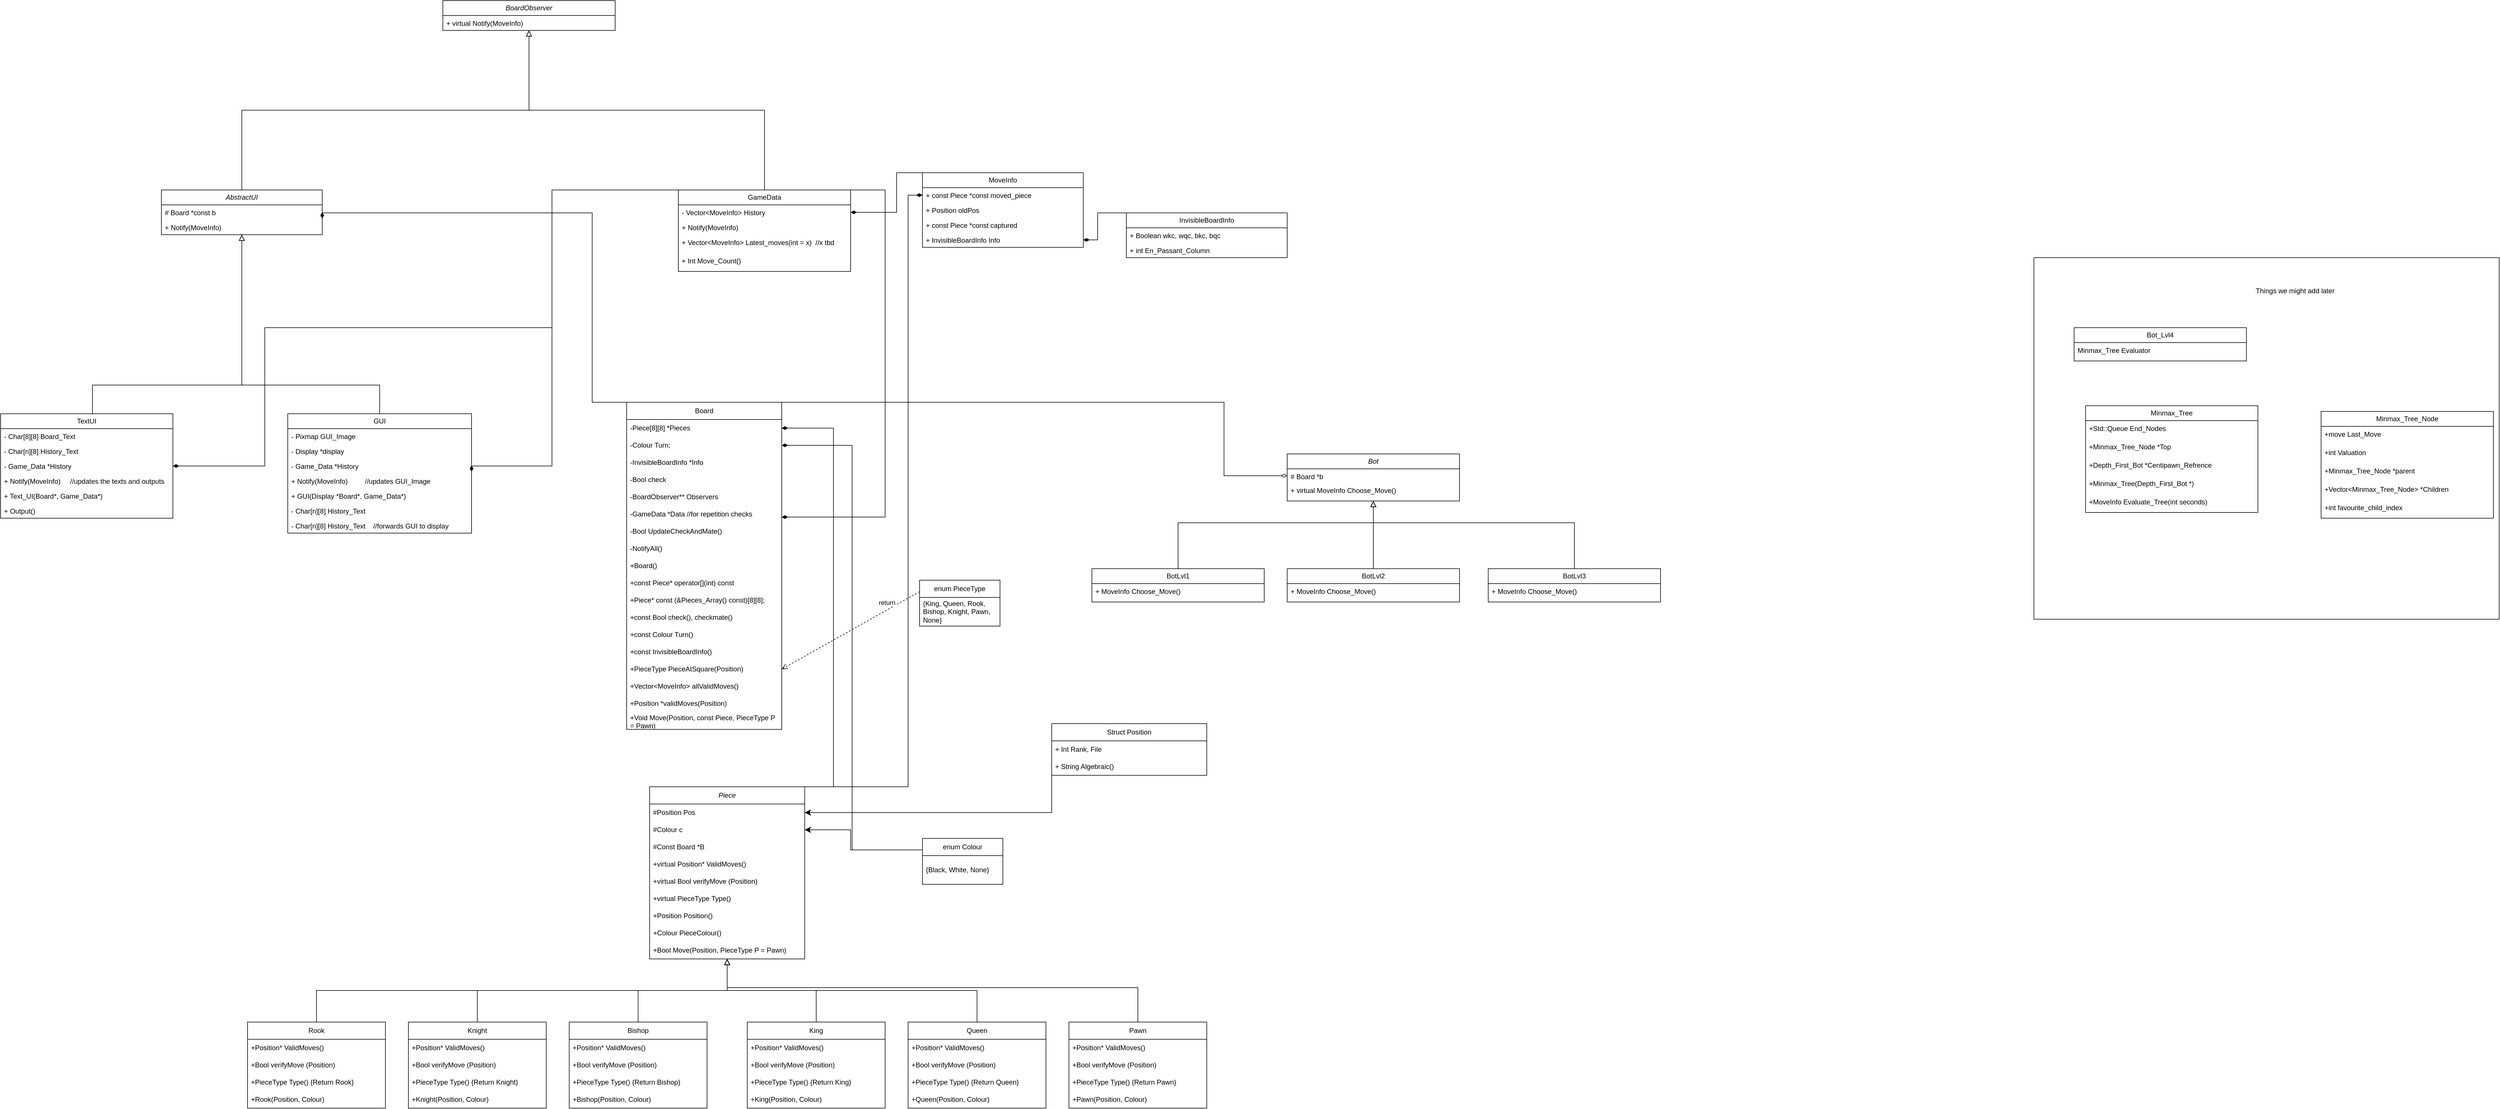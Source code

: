 <mxfile version="28.0.4">
  <diagram name="Page-1" id="Vs1uTUXTusfFtKuUJXLR">
    <mxGraphModel dx="1556" dy="642" grid="1" gridSize="10" guides="1" tooltips="1" connect="1" arrows="1" fold="1" page="0" pageScale="2" pageWidth="2336" pageHeight="1654" math="0" shadow="0">
      <root>
        <mxCell id="0" />
        <mxCell id="1" parent="0" />
        <mxCell id="Mz9z7q-OG1JkgQbm7pyb-9" value="enum Colour" style="swimlane;fontStyle=0;childLayout=stackLayout;horizontal=1;startSize=30;horizontalStack=0;resizeParent=1;resizeParentMax=0;resizeLast=0;collapsible=1;marginBottom=0;whiteSpace=wrap;html=1;" parent="1" vertex="1">
          <mxGeometry x="1315" y="1680" width="140" height="80" as="geometry" />
        </mxCell>
        <mxCell id="Mz9z7q-OG1JkgQbm7pyb-10" value="{Black, White, None}" style="text;strokeColor=none;fillColor=none;align=left;verticalAlign=middle;spacingLeft=4;spacingRight=4;overflow=hidden;points=[[0,0.5],[1,0.5]];portConstraint=eastwest;rotatable=0;whiteSpace=wrap;html=1;" parent="Mz9z7q-OG1JkgQbm7pyb-9" vertex="1">
          <mxGeometry y="30" width="140" height="50" as="geometry" />
        </mxCell>
        <mxCell id="Mz9z7q-OG1JkgQbm7pyb-71" value="Board" style="swimlane;fontStyle=0;childLayout=stackLayout;horizontal=1;startSize=30;horizontalStack=0;resizeParent=1;resizeParentMax=0;resizeLast=0;collapsible=1;marginBottom=0;whiteSpace=wrap;html=1;" parent="1" vertex="1">
          <mxGeometry x="800" y="920" width="270" height="570" as="geometry" />
        </mxCell>
        <mxCell id="Mz9z7q-OG1JkgQbm7pyb-72" value="-Piece[8][8] *Pieces" style="text;strokeColor=none;fillColor=none;align=left;verticalAlign=middle;spacingLeft=4;spacingRight=4;overflow=hidden;points=[[0,0.5],[1,0.5]];portConstraint=eastwest;rotatable=0;whiteSpace=wrap;html=1;" parent="Mz9z7q-OG1JkgQbm7pyb-71" vertex="1">
          <mxGeometry y="30" width="270" height="30" as="geometry" />
        </mxCell>
        <mxCell id="Mz9z7q-OG1JkgQbm7pyb-86" value="-Colour Turn;" style="text;strokeColor=none;fillColor=none;align=left;verticalAlign=middle;spacingLeft=4;spacingRight=4;overflow=hidden;points=[[0,0.5],[1,0.5]];portConstraint=eastwest;rotatable=0;whiteSpace=wrap;html=1;" parent="Mz9z7q-OG1JkgQbm7pyb-71" vertex="1">
          <mxGeometry y="60" width="270" height="30" as="geometry" />
        </mxCell>
        <mxCell id="Mz9z7q-OG1JkgQbm7pyb-73" value="-InvisibleBoardInfo *Info" style="text;strokeColor=none;fillColor=none;align=left;verticalAlign=middle;spacingLeft=4;spacingRight=4;overflow=hidden;points=[[0,0.5],[1,0.5]];portConstraint=eastwest;rotatable=0;whiteSpace=wrap;html=1;" parent="Mz9z7q-OG1JkgQbm7pyb-71" vertex="1">
          <mxGeometry y="90" width="270" height="30" as="geometry" />
        </mxCell>
        <mxCell id="Mz9z7q-OG1JkgQbm7pyb-74" value="-Bool check" style="text;strokeColor=none;fillColor=none;align=left;verticalAlign=middle;spacingLeft=4;spacingRight=4;overflow=hidden;points=[[0,0.5],[1,0.5]];portConstraint=eastwest;rotatable=0;whiteSpace=wrap;html=1;" parent="Mz9z7q-OG1JkgQbm7pyb-71" vertex="1">
          <mxGeometry y="120" width="270" height="30" as="geometry" />
        </mxCell>
        <mxCell id="zQiTS09YiXoC2l2YVAX9-1" value="-BoardObserver** Observers" style="text;strokeColor=none;fillColor=none;align=left;verticalAlign=middle;spacingLeft=4;spacingRight=4;overflow=hidden;points=[[0,0.5],[1,0.5]];portConstraint=eastwest;rotatable=0;whiteSpace=wrap;html=1;" vertex="1" parent="Mz9z7q-OG1JkgQbm7pyb-71">
          <mxGeometry y="150" width="270" height="30" as="geometry" />
        </mxCell>
        <mxCell id="zQiTS09YiXoC2l2YVAX9-39" value="-GameData *Data //for repetition checks" style="text;strokeColor=none;fillColor=none;align=left;verticalAlign=middle;spacingLeft=4;spacingRight=4;overflow=hidden;points=[[0,0.5],[1,0.5]];portConstraint=eastwest;rotatable=0;whiteSpace=wrap;html=1;" vertex="1" parent="Mz9z7q-OG1JkgQbm7pyb-71">
          <mxGeometry y="180" width="270" height="30" as="geometry" />
        </mxCell>
        <mxCell id="Mz9z7q-OG1JkgQbm7pyb-81" value="-Bool UpdateCheckAndMate()" style="text;strokeColor=none;fillColor=none;align=left;verticalAlign=middle;spacingLeft=4;spacingRight=4;overflow=hidden;points=[[0,0.5],[1,0.5]];portConstraint=eastwest;rotatable=0;whiteSpace=wrap;html=1;" parent="Mz9z7q-OG1JkgQbm7pyb-71" vertex="1">
          <mxGeometry y="210" width="270" height="30" as="geometry" />
        </mxCell>
        <mxCell id="zQiTS09YiXoC2l2YVAX9-54" value="-NotifyAll()" style="text;strokeColor=none;fillColor=none;align=left;verticalAlign=middle;spacingLeft=4;spacingRight=4;overflow=hidden;points=[[0,0.5],[1,0.5]];portConstraint=eastwest;rotatable=0;whiteSpace=wrap;html=1;" vertex="1" parent="Mz9z7q-OG1JkgQbm7pyb-71">
          <mxGeometry y="240" width="270" height="30" as="geometry" />
        </mxCell>
        <mxCell id="zQiTS09YiXoC2l2YVAX9-50" value="+Board()" style="text;strokeColor=none;fillColor=none;align=left;verticalAlign=middle;spacingLeft=4;spacingRight=4;overflow=hidden;points=[[0,0.5],[1,0.5]];portConstraint=eastwest;rotatable=0;whiteSpace=wrap;html=1;" vertex="1" parent="Mz9z7q-OG1JkgQbm7pyb-71">
          <mxGeometry y="270" width="270" height="30" as="geometry" />
        </mxCell>
        <mxCell id="zQiTS09YiXoC2l2YVAX9-119" value="+const Piece* operator[](int) const" style="text;strokeColor=none;fillColor=none;align=left;verticalAlign=middle;spacingLeft=4;spacingRight=4;overflow=hidden;points=[[0,0.5],[1,0.5]];portConstraint=eastwest;rotatable=0;whiteSpace=wrap;html=1;" vertex="1" parent="Mz9z7q-OG1JkgQbm7pyb-71">
          <mxGeometry y="300" width="270" height="30" as="geometry" />
        </mxCell>
        <mxCell id="zQiTS09YiXoC2l2YVAX9-157" value="+Piece* const (&amp;amp;Pieces_Array() const)[8][8];" style="text;strokeColor=none;fillColor=none;align=left;verticalAlign=middle;spacingLeft=4;spacingRight=4;overflow=hidden;points=[[0,0.5],[1,0.5]];portConstraint=eastwest;rotatable=0;whiteSpace=wrap;html=1;" vertex="1" parent="Mz9z7q-OG1JkgQbm7pyb-71">
          <mxGeometry y="330" width="270" height="30" as="geometry" />
        </mxCell>
        <mxCell id="Mz9z7q-OG1JkgQbm7pyb-79" value="+const Bool check(), checkmate()" style="text;strokeColor=none;fillColor=none;align=left;verticalAlign=middle;spacingLeft=4;spacingRight=4;overflow=hidden;points=[[0,0.5],[1,0.5]];portConstraint=eastwest;rotatable=0;whiteSpace=wrap;html=1;" parent="Mz9z7q-OG1JkgQbm7pyb-71" vertex="1">
          <mxGeometry y="360" width="270" height="30" as="geometry" />
        </mxCell>
        <mxCell id="zQiTS09YiXoC2l2YVAX9-110" value="+const Colour Turn()" style="text;strokeColor=none;fillColor=none;align=left;verticalAlign=middle;spacingLeft=4;spacingRight=4;overflow=hidden;points=[[0,0.5],[1,0.5]];portConstraint=eastwest;rotatable=0;whiteSpace=wrap;html=1;" vertex="1" parent="Mz9z7q-OG1JkgQbm7pyb-71">
          <mxGeometry y="390" width="270" height="30" as="geometry" />
        </mxCell>
        <mxCell id="Mz9z7q-OG1JkgQbm7pyb-94" value="+const InvisibleBoardInfo()" style="text;strokeColor=none;fillColor=none;align=left;verticalAlign=middle;spacingLeft=4;spacingRight=4;overflow=hidden;points=[[0,0.5],[1,0.5]];portConstraint=eastwest;rotatable=0;whiteSpace=wrap;html=1;" parent="Mz9z7q-OG1JkgQbm7pyb-71" vertex="1">
          <mxGeometry y="420" width="270" height="30" as="geometry" />
        </mxCell>
        <mxCell id="Mz9z7q-OG1JkgQbm7pyb-106" value="+PieceType PieceAtSquare(Position)" style="text;strokeColor=none;fillColor=none;align=left;verticalAlign=middle;spacingLeft=4;spacingRight=4;overflow=hidden;points=[[0,0.5],[1,0.5]];portConstraint=eastwest;rotatable=0;whiteSpace=wrap;html=1;" parent="Mz9z7q-OG1JkgQbm7pyb-71" vertex="1">
          <mxGeometry y="450" width="270" height="30" as="geometry" />
        </mxCell>
        <mxCell id="Mz9z7q-OG1JkgQbm7pyb-83" value="+Vector&amp;lt;MoveInfo&amp;gt; allValidMoves()" style="text;strokeColor=none;fillColor=none;align=left;verticalAlign=middle;spacingLeft=4;spacingRight=4;overflow=hidden;points=[[0,0.5],[1,0.5]];portConstraint=eastwest;rotatable=0;whiteSpace=wrap;html=1;" parent="Mz9z7q-OG1JkgQbm7pyb-71" vertex="1">
          <mxGeometry y="480" width="270" height="30" as="geometry" />
        </mxCell>
        <mxCell id="Mz9z7q-OG1JkgQbm7pyb-84" value="+Position *validMoves(Position)" style="text;strokeColor=none;fillColor=none;align=left;verticalAlign=middle;spacingLeft=4;spacingRight=4;overflow=hidden;points=[[0,0.5],[1,0.5]];portConstraint=eastwest;rotatable=0;whiteSpace=wrap;html=1;" parent="Mz9z7q-OG1JkgQbm7pyb-71" vertex="1">
          <mxGeometry y="510" width="270" height="30" as="geometry" />
        </mxCell>
        <mxCell id="Mz9z7q-OG1JkgQbm7pyb-98" value="+Void Move(Position, const Piece, PieceType P = Pawn)" style="text;strokeColor=none;fillColor=none;align=left;verticalAlign=middle;spacingLeft=4;spacingRight=4;overflow=hidden;points=[[0,0.5],[1,0.5]];portConstraint=eastwest;rotatable=0;whiteSpace=wrap;html=1;" parent="Mz9z7q-OG1JkgQbm7pyb-71" vertex="1">
          <mxGeometry y="540" width="270" height="30" as="geometry" />
        </mxCell>
        <mxCell id="Mz9z7q-OG1JkgQbm7pyb-78" value="" style="edgeStyle=elbowEdgeStyle;elbow=horizontal;endArrow=classic;html=1;curved=0;rounded=0;endSize=8;startSize=8;exitX=0;exitY=0.25;exitDx=0;exitDy=0;entryX=1;entryY=0.5;entryDx=0;entryDy=0;" parent="1" source="Mz9z7q-OG1JkgQbm7pyb-9" target="Mz9z7q-OG1JkgQbm7pyb-4" edge="1">
          <mxGeometry width="50" height="50" relative="1" as="geometry">
            <mxPoint x="1140" y="1560" as="sourcePoint" />
            <mxPoint x="1280" y="1520" as="targetPoint" />
            <Array as="points">
              <mxPoint x="1190" y="1690" />
            </Array>
          </mxGeometry>
        </mxCell>
        <mxCell id="Mz9z7q-OG1JkgQbm7pyb-87" value="" style="edgeStyle=elbowEdgeStyle;elbow=horizontal;endArrow=diamondThin;html=1;curved=0;rounded=0;endSize=8;startSize=8;exitX=0;exitY=0.25;exitDx=0;exitDy=0;entryX=1;entryY=0.5;entryDx=0;entryDy=0;endFill=1;" parent="1" target="Mz9z7q-OG1JkgQbm7pyb-86" edge="1" source="Mz9z7q-OG1JkgQbm7pyb-9">
          <mxGeometry width="50" height="50" relative="1" as="geometry">
            <mxPoint x="1300" y="1530" as="sourcePoint" />
            <mxPoint x="1120" y="1220" as="targetPoint" />
          </mxGeometry>
        </mxCell>
        <mxCell id="Mz9z7q-OG1JkgQbm7pyb-93" value="" style="group" parent="1" vertex="1" connectable="0">
          <mxGeometry x="1110" y="1120" width="50" height="510" as="geometry" />
        </mxCell>
        <mxCell id="Mz9z7q-OG1JkgQbm7pyb-1" value="&lt;i&gt;Piece&lt;/i&gt;" style="swimlane;fontStyle=0;childLayout=stackLayout;horizontal=1;startSize=30;horizontalStack=0;resizeParent=1;resizeParentMax=0;resizeLast=0;collapsible=1;marginBottom=0;whiteSpace=wrap;html=1;" parent="1" vertex="1">
          <mxGeometry x="840" y="1590" width="270" height="300" as="geometry">
            <mxRectangle x="210" y="120" width="120" height="30" as="alternateBounds" />
          </mxGeometry>
        </mxCell>
        <mxCell id="Mz9z7q-OG1JkgQbm7pyb-2" value="#Position Pos" style="text;strokeColor=none;fillColor=none;align=left;verticalAlign=middle;spacingLeft=4;spacingRight=4;overflow=hidden;points=[[0,0.5],[1,0.5]];portConstraint=eastwest;rotatable=0;whiteSpace=wrap;html=1;" parent="Mz9z7q-OG1JkgQbm7pyb-1" vertex="1">
          <mxGeometry y="30" width="270" height="30" as="geometry" />
        </mxCell>
        <mxCell id="Mz9z7q-OG1JkgQbm7pyb-4" value="#Colour c" style="text;strokeColor=none;fillColor=none;align=left;verticalAlign=middle;spacingLeft=4;spacingRight=4;overflow=hidden;points=[[0,0.5],[1,0.5]];portConstraint=eastwest;rotatable=0;whiteSpace=wrap;html=1;" parent="Mz9z7q-OG1JkgQbm7pyb-1" vertex="1">
          <mxGeometry y="60" width="270" height="30" as="geometry" />
        </mxCell>
        <mxCell id="Mz9z7q-OG1JkgQbm7pyb-14" value="#Const Board *B" style="text;strokeColor=none;fillColor=none;align=left;verticalAlign=middle;spacingLeft=4;spacingRight=4;overflow=hidden;points=[[0,0.5],[1,0.5]];portConstraint=eastwest;rotatable=0;whiteSpace=wrap;html=1;" parent="Mz9z7q-OG1JkgQbm7pyb-1" vertex="1">
          <mxGeometry y="90" width="270" height="30" as="geometry" />
        </mxCell>
        <mxCell id="Mz9z7q-OG1JkgQbm7pyb-15" value="+virtual Position* ValidMoves()" style="text;strokeColor=none;fillColor=none;align=left;verticalAlign=middle;spacingLeft=4;spacingRight=4;overflow=hidden;points=[[0,0.5],[1,0.5]];portConstraint=eastwest;rotatable=0;whiteSpace=wrap;html=1;" parent="Mz9z7q-OG1JkgQbm7pyb-1" vertex="1">
          <mxGeometry y="120" width="270" height="30" as="geometry" />
        </mxCell>
        <mxCell id="Mz9z7q-OG1JkgQbm7pyb-31" value="+virtual Bool verifyMove (Position)" style="text;strokeColor=none;fillColor=none;align=left;verticalAlign=middle;spacingLeft=4;spacingRight=4;overflow=hidden;points=[[0,0.5],[1,0.5]];portConstraint=eastwest;rotatable=0;whiteSpace=wrap;html=1;" parent="Mz9z7q-OG1JkgQbm7pyb-1" vertex="1">
          <mxGeometry y="150" width="270" height="30" as="geometry" />
        </mxCell>
        <mxCell id="Mz9z7q-OG1JkgQbm7pyb-16" value="+virtual PieceType Type()" style="text;strokeColor=none;fillColor=none;align=left;verticalAlign=middle;spacingLeft=4;spacingRight=4;overflow=hidden;points=[[0,0.5],[1,0.5]];portConstraint=eastwest;rotatable=0;whiteSpace=wrap;html=1;" parent="Mz9z7q-OG1JkgQbm7pyb-1" vertex="1">
          <mxGeometry y="180" width="270" height="30" as="geometry" />
        </mxCell>
        <mxCell id="Mz9z7q-OG1JkgQbm7pyb-17" value="+Position Position()" style="text;strokeColor=none;fillColor=none;align=left;verticalAlign=middle;spacingLeft=4;spacingRight=4;overflow=hidden;points=[[0,0.5],[1,0.5]];portConstraint=eastwest;rotatable=0;whiteSpace=wrap;html=1;" parent="Mz9z7q-OG1JkgQbm7pyb-1" vertex="1">
          <mxGeometry y="210" width="270" height="30" as="geometry" />
        </mxCell>
        <mxCell id="Mz9z7q-OG1JkgQbm7pyb-100" value="+Colour PieceColour()" style="text;strokeColor=none;fillColor=none;align=left;verticalAlign=middle;spacingLeft=4;spacingRight=4;overflow=hidden;points=[[0,0.5],[1,0.5]];portConstraint=eastwest;rotatable=0;whiteSpace=wrap;html=1;" parent="Mz9z7q-OG1JkgQbm7pyb-1" vertex="1">
          <mxGeometry y="240" width="270" height="30" as="geometry" />
        </mxCell>
        <mxCell id="Mz9z7q-OG1JkgQbm7pyb-18" value="+Bool Move(Position, PieceType P = Pawn)" style="text;strokeColor=none;fillColor=none;align=left;verticalAlign=middle;spacingLeft=4;spacingRight=4;overflow=hidden;points=[[0,0.5],[1,0.5]];portConstraint=eastwest;rotatable=0;whiteSpace=wrap;html=1;" parent="Mz9z7q-OG1JkgQbm7pyb-1" vertex="1">
          <mxGeometry y="270" width="270" height="30" as="geometry" />
        </mxCell>
        <mxCell id="Mz9z7q-OG1JkgQbm7pyb-19" value="Rook" style="swimlane;fontStyle=0;childLayout=stackLayout;horizontal=1;startSize=30;horizontalStack=0;resizeParent=1;resizeParentMax=0;resizeLast=0;collapsible=1;marginBottom=0;whiteSpace=wrap;html=1;" parent="1" vertex="1">
          <mxGeometry x="140" y="2000" width="240" height="150" as="geometry">
            <mxRectangle x="120" y="490" width="120" height="30" as="alternateBounds" />
          </mxGeometry>
        </mxCell>
        <mxCell id="Mz9z7q-OG1JkgQbm7pyb-24" value="+Position* ValidMoves()" style="text;strokeColor=none;fillColor=none;align=left;verticalAlign=middle;spacingLeft=4;spacingRight=4;overflow=hidden;points=[[0,0.5],[1,0.5]];portConstraint=eastwest;rotatable=0;whiteSpace=wrap;html=1;" parent="Mz9z7q-OG1JkgQbm7pyb-19" vertex="1">
          <mxGeometry y="30" width="240" height="30" as="geometry" />
        </mxCell>
        <mxCell id="Mz9z7q-OG1JkgQbm7pyb-25" value="+Bool verifyMove (Position)" style="text;strokeColor=none;fillColor=none;align=left;verticalAlign=middle;spacingLeft=4;spacingRight=4;overflow=hidden;points=[[0,0.5],[1,0.5]];portConstraint=eastwest;rotatable=0;whiteSpace=wrap;html=1;" parent="Mz9z7q-OG1JkgQbm7pyb-19" vertex="1">
          <mxGeometry y="60" width="240" height="30" as="geometry" />
        </mxCell>
        <mxCell id="Mz9z7q-OG1JkgQbm7pyb-38" value="+PieceType Type() {Return Rook}" style="text;strokeColor=none;fillColor=none;align=left;verticalAlign=middle;spacingLeft=4;spacingRight=4;overflow=hidden;points=[[0,0.5],[1,0.5]];portConstraint=eastwest;rotatable=0;whiteSpace=wrap;html=1;" parent="Mz9z7q-OG1JkgQbm7pyb-19" vertex="1">
          <mxGeometry y="90" width="240" height="30" as="geometry" />
        </mxCell>
        <mxCell id="Mz9z7q-OG1JkgQbm7pyb-33" value="+Rook(Position, Colour)" style="text;strokeColor=none;fillColor=none;align=left;verticalAlign=middle;spacingLeft=4;spacingRight=4;overflow=hidden;points=[[0,0.5],[1,0.5]];portConstraint=eastwest;rotatable=0;whiteSpace=wrap;html=1;" parent="Mz9z7q-OG1JkgQbm7pyb-19" vertex="1">
          <mxGeometry y="120" width="240" height="30" as="geometry" />
        </mxCell>
        <mxCell id="Mz9z7q-OG1JkgQbm7pyb-30" value="" style="edgeStyle=elbowEdgeStyle;elbow=vertical;endArrow=block;html=1;curved=0;rounded=0;endSize=8;startSize=8;exitX=0.5;exitY=0;exitDx=0;exitDy=0;endFill=0;" parent="1" source="Mz9z7q-OG1JkgQbm7pyb-19" target="Mz9z7q-OG1JkgQbm7pyb-18" edge="1">
          <mxGeometry width="50" height="50" relative="1" as="geometry">
            <mxPoint x="720" y="2000" as="sourcePoint" />
            <mxPoint x="980" y="1860" as="targetPoint" />
          </mxGeometry>
        </mxCell>
        <mxCell id="Mz9z7q-OG1JkgQbm7pyb-39" value="Knight" style="swimlane;fontStyle=0;childLayout=stackLayout;horizontal=1;startSize=30;horizontalStack=0;resizeParent=1;resizeParentMax=0;resizeLast=0;collapsible=1;marginBottom=0;whiteSpace=wrap;html=1;" parent="1" vertex="1">
          <mxGeometry x="420" y="2000" width="240" height="150" as="geometry">
            <mxRectangle x="400" y="490" width="120" height="30" as="alternateBounds" />
          </mxGeometry>
        </mxCell>
        <mxCell id="Mz9z7q-OG1JkgQbm7pyb-40" value="+Position* ValidMoves()" style="text;strokeColor=none;fillColor=none;align=left;verticalAlign=middle;spacingLeft=4;spacingRight=4;overflow=hidden;points=[[0,0.5],[1,0.5]];portConstraint=eastwest;rotatable=0;whiteSpace=wrap;html=1;" parent="Mz9z7q-OG1JkgQbm7pyb-39" vertex="1">
          <mxGeometry y="30" width="240" height="30" as="geometry" />
        </mxCell>
        <mxCell id="Mz9z7q-OG1JkgQbm7pyb-41" value="+Bool verifyMove (Position)" style="text;strokeColor=none;fillColor=none;align=left;verticalAlign=middle;spacingLeft=4;spacingRight=4;overflow=hidden;points=[[0,0.5],[1,0.5]];portConstraint=eastwest;rotatable=0;whiteSpace=wrap;html=1;" parent="Mz9z7q-OG1JkgQbm7pyb-39" vertex="1">
          <mxGeometry y="60" width="240" height="30" as="geometry" />
        </mxCell>
        <mxCell id="Mz9z7q-OG1JkgQbm7pyb-42" value="+PieceType Type() {Return Knight}" style="text;strokeColor=none;fillColor=none;align=left;verticalAlign=middle;spacingLeft=4;spacingRight=4;overflow=hidden;points=[[0,0.5],[1,0.5]];portConstraint=eastwest;rotatable=0;whiteSpace=wrap;html=1;" parent="Mz9z7q-OG1JkgQbm7pyb-39" vertex="1">
          <mxGeometry y="90" width="240" height="30" as="geometry" />
        </mxCell>
        <mxCell id="Mz9z7q-OG1JkgQbm7pyb-43" value="+Knight(Position, Colour)" style="text;strokeColor=none;fillColor=none;align=left;verticalAlign=middle;spacingLeft=4;spacingRight=4;overflow=hidden;points=[[0,0.5],[1,0.5]];portConstraint=eastwest;rotatable=0;whiteSpace=wrap;html=1;" parent="Mz9z7q-OG1JkgQbm7pyb-39" vertex="1">
          <mxGeometry y="120" width="240" height="30" as="geometry" />
        </mxCell>
        <mxCell id="Mz9z7q-OG1JkgQbm7pyb-44" value="" style="edgeStyle=elbowEdgeStyle;elbow=vertical;endArrow=block;html=1;curved=0;rounded=0;endSize=8;startSize=8;endFill=0;" parent="1" source="Mz9z7q-OG1JkgQbm7pyb-39" target="Mz9z7q-OG1JkgQbm7pyb-18" edge="1">
          <mxGeometry width="50" height="50" relative="1" as="geometry">
            <mxPoint x="1020" y="2000" as="sourcePoint" />
            <mxPoint x="990" y="1860" as="targetPoint" />
          </mxGeometry>
        </mxCell>
        <mxCell id="Mz9z7q-OG1JkgQbm7pyb-47" value="Bishop" style="swimlane;fontStyle=0;childLayout=stackLayout;horizontal=1;startSize=30;horizontalStack=0;resizeParent=1;resizeParentMax=0;resizeLast=0;collapsible=1;marginBottom=0;whiteSpace=wrap;html=1;" parent="1" vertex="1">
          <mxGeometry x="700" y="2000" width="240" height="150" as="geometry">
            <mxRectangle x="680" y="490" width="120" height="30" as="alternateBounds" />
          </mxGeometry>
        </mxCell>
        <mxCell id="Mz9z7q-OG1JkgQbm7pyb-48" value="+Position* ValidMoves()" style="text;strokeColor=none;fillColor=none;align=left;verticalAlign=middle;spacingLeft=4;spacingRight=4;overflow=hidden;points=[[0,0.5],[1,0.5]];portConstraint=eastwest;rotatable=0;whiteSpace=wrap;html=1;" parent="Mz9z7q-OG1JkgQbm7pyb-47" vertex="1">
          <mxGeometry y="30" width="240" height="30" as="geometry" />
        </mxCell>
        <mxCell id="Mz9z7q-OG1JkgQbm7pyb-49" value="+Bool verifyMove (Position)" style="text;strokeColor=none;fillColor=none;align=left;verticalAlign=middle;spacingLeft=4;spacingRight=4;overflow=hidden;points=[[0,0.5],[1,0.5]];portConstraint=eastwest;rotatable=0;whiteSpace=wrap;html=1;" parent="Mz9z7q-OG1JkgQbm7pyb-47" vertex="1">
          <mxGeometry y="60" width="240" height="30" as="geometry" />
        </mxCell>
        <mxCell id="Mz9z7q-OG1JkgQbm7pyb-50" value="+PieceType Type() {Return Bishop}" style="text;strokeColor=none;fillColor=none;align=left;verticalAlign=middle;spacingLeft=4;spacingRight=4;overflow=hidden;points=[[0,0.5],[1,0.5]];portConstraint=eastwest;rotatable=0;whiteSpace=wrap;html=1;" parent="Mz9z7q-OG1JkgQbm7pyb-47" vertex="1">
          <mxGeometry y="90" width="240" height="30" as="geometry" />
        </mxCell>
        <mxCell id="Mz9z7q-OG1JkgQbm7pyb-51" value="+Bishop(Position, Colour)" style="text;strokeColor=none;fillColor=none;align=left;verticalAlign=middle;spacingLeft=4;spacingRight=4;overflow=hidden;points=[[0,0.5],[1,0.5]];portConstraint=eastwest;rotatable=0;whiteSpace=wrap;html=1;" parent="Mz9z7q-OG1JkgQbm7pyb-47" vertex="1">
          <mxGeometry y="120" width="240" height="30" as="geometry" />
        </mxCell>
        <mxCell id="Mz9z7q-OG1JkgQbm7pyb-52" value="" style="edgeStyle=elbowEdgeStyle;elbow=vertical;endArrow=block;html=1;rounded=0;endSize=8;startSize=8;endFill=0;exitX=0.5;exitY=0;exitDx=0;exitDy=0;" parent="1" source="Mz9z7q-OG1JkgQbm7pyb-47" target="Mz9z7q-OG1JkgQbm7pyb-18" edge="1">
          <mxGeometry width="50" height="50" relative="1" as="geometry">
            <mxPoint x="840" y="1980" as="sourcePoint" />
            <mxPoint x="980" y="1860" as="targetPoint" />
          </mxGeometry>
        </mxCell>
        <mxCell id="Mz9z7q-OG1JkgQbm7pyb-53" value="King" style="swimlane;fontStyle=0;childLayout=stackLayout;horizontal=1;startSize=30;horizontalStack=0;resizeParent=1;resizeParentMax=0;resizeLast=0;collapsible=1;marginBottom=0;whiteSpace=wrap;html=1;" parent="1" vertex="1">
          <mxGeometry x="1010" y="2000" width="240" height="150" as="geometry">
            <mxRectangle x="210" y="120" width="120" height="30" as="alternateBounds" />
          </mxGeometry>
        </mxCell>
        <mxCell id="Mz9z7q-OG1JkgQbm7pyb-54" value="+Position* ValidMoves()" style="text;strokeColor=none;fillColor=none;align=left;verticalAlign=middle;spacingLeft=4;spacingRight=4;overflow=hidden;points=[[0,0.5],[1,0.5]];portConstraint=eastwest;rotatable=0;whiteSpace=wrap;html=1;" parent="Mz9z7q-OG1JkgQbm7pyb-53" vertex="1">
          <mxGeometry y="30" width="240" height="30" as="geometry" />
        </mxCell>
        <mxCell id="Mz9z7q-OG1JkgQbm7pyb-55" value="+Bool verifyMove (Position)" style="text;strokeColor=none;fillColor=none;align=left;verticalAlign=middle;spacingLeft=4;spacingRight=4;overflow=hidden;points=[[0,0.5],[1,0.5]];portConstraint=eastwest;rotatable=0;whiteSpace=wrap;html=1;" parent="Mz9z7q-OG1JkgQbm7pyb-53" vertex="1">
          <mxGeometry y="60" width="240" height="30" as="geometry" />
        </mxCell>
        <mxCell id="Mz9z7q-OG1JkgQbm7pyb-56" value="+PieceType Type() {Return King}" style="text;strokeColor=none;fillColor=none;align=left;verticalAlign=middle;spacingLeft=4;spacingRight=4;overflow=hidden;points=[[0,0.5],[1,0.5]];portConstraint=eastwest;rotatable=0;whiteSpace=wrap;html=1;" parent="Mz9z7q-OG1JkgQbm7pyb-53" vertex="1">
          <mxGeometry y="90" width="240" height="30" as="geometry" />
        </mxCell>
        <mxCell id="Mz9z7q-OG1JkgQbm7pyb-57" value="+King(Position, Colour)" style="text;strokeColor=none;fillColor=none;align=left;verticalAlign=middle;spacingLeft=4;spacingRight=4;overflow=hidden;points=[[0,0.5],[1,0.5]];portConstraint=eastwest;rotatable=0;whiteSpace=wrap;html=1;" parent="Mz9z7q-OG1JkgQbm7pyb-53" vertex="1">
          <mxGeometry y="120" width="240" height="30" as="geometry" />
        </mxCell>
        <mxCell id="Mz9z7q-OG1JkgQbm7pyb-58" value="Queen" style="swimlane;fontStyle=0;childLayout=stackLayout;horizontal=1;startSize=30;horizontalStack=0;resizeParent=1;resizeParentMax=0;resizeLast=0;collapsible=1;marginBottom=0;whiteSpace=wrap;html=1;" parent="1" vertex="1">
          <mxGeometry x="1290" y="2000" width="240" height="150" as="geometry">
            <mxRectangle x="210" y="120" width="120" height="30" as="alternateBounds" />
          </mxGeometry>
        </mxCell>
        <mxCell id="Mz9z7q-OG1JkgQbm7pyb-59" value="+Position* ValidMoves()" style="text;strokeColor=none;fillColor=none;align=left;verticalAlign=middle;spacingLeft=4;spacingRight=4;overflow=hidden;points=[[0,0.5],[1,0.5]];portConstraint=eastwest;rotatable=0;whiteSpace=wrap;html=1;" parent="Mz9z7q-OG1JkgQbm7pyb-58" vertex="1">
          <mxGeometry y="30" width="240" height="30" as="geometry" />
        </mxCell>
        <mxCell id="Mz9z7q-OG1JkgQbm7pyb-60" value="+Bool verifyMove (Position)" style="text;strokeColor=none;fillColor=none;align=left;verticalAlign=middle;spacingLeft=4;spacingRight=4;overflow=hidden;points=[[0,0.5],[1,0.5]];portConstraint=eastwest;rotatable=0;whiteSpace=wrap;html=1;" parent="Mz9z7q-OG1JkgQbm7pyb-58" vertex="1">
          <mxGeometry y="60" width="240" height="30" as="geometry" />
        </mxCell>
        <mxCell id="Mz9z7q-OG1JkgQbm7pyb-61" value="+PieceType Type() {Return Queen}" style="text;strokeColor=none;fillColor=none;align=left;verticalAlign=middle;spacingLeft=4;spacingRight=4;overflow=hidden;points=[[0,0.5],[1,0.5]];portConstraint=eastwest;rotatable=0;whiteSpace=wrap;html=1;" parent="Mz9z7q-OG1JkgQbm7pyb-58" vertex="1">
          <mxGeometry y="90" width="240" height="30" as="geometry" />
        </mxCell>
        <mxCell id="Mz9z7q-OG1JkgQbm7pyb-62" value="+Queen(Position, Colour)" style="text;strokeColor=none;fillColor=none;align=left;verticalAlign=middle;spacingLeft=4;spacingRight=4;overflow=hidden;points=[[0,0.5],[1,0.5]];portConstraint=eastwest;rotatable=0;whiteSpace=wrap;html=1;" parent="Mz9z7q-OG1JkgQbm7pyb-58" vertex="1">
          <mxGeometry y="120" width="240" height="30" as="geometry" />
        </mxCell>
        <mxCell id="Mz9z7q-OG1JkgQbm7pyb-63" value="Pawn" style="swimlane;fontStyle=0;childLayout=stackLayout;horizontal=1;startSize=30;horizontalStack=0;resizeParent=1;resizeParentMax=0;resizeLast=0;collapsible=1;marginBottom=0;whiteSpace=wrap;html=1;" parent="1" vertex="1">
          <mxGeometry x="1570" y="2000" width="240" height="150" as="geometry">
            <mxRectangle x="210" y="120" width="120" height="30" as="alternateBounds" />
          </mxGeometry>
        </mxCell>
        <mxCell id="Mz9z7q-OG1JkgQbm7pyb-64" value="+Position* ValidMoves()" style="text;strokeColor=none;fillColor=none;align=left;verticalAlign=middle;spacingLeft=4;spacingRight=4;overflow=hidden;points=[[0,0.5],[1,0.5]];portConstraint=eastwest;rotatable=0;whiteSpace=wrap;html=1;" parent="Mz9z7q-OG1JkgQbm7pyb-63" vertex="1">
          <mxGeometry y="30" width="240" height="30" as="geometry" />
        </mxCell>
        <mxCell id="Mz9z7q-OG1JkgQbm7pyb-65" value="+Bool verifyMove (Position)" style="text;strokeColor=none;fillColor=none;align=left;verticalAlign=middle;spacingLeft=4;spacingRight=4;overflow=hidden;points=[[0,0.5],[1,0.5]];portConstraint=eastwest;rotatable=0;whiteSpace=wrap;html=1;" parent="Mz9z7q-OG1JkgQbm7pyb-63" vertex="1">
          <mxGeometry y="60" width="240" height="30" as="geometry" />
        </mxCell>
        <mxCell id="Mz9z7q-OG1JkgQbm7pyb-66" value="+PieceType Type() {Return Pawn}" style="text;strokeColor=none;fillColor=none;align=left;verticalAlign=middle;spacingLeft=4;spacingRight=4;overflow=hidden;points=[[0,0.5],[1,0.5]];portConstraint=eastwest;rotatable=0;whiteSpace=wrap;html=1;" parent="Mz9z7q-OG1JkgQbm7pyb-63" vertex="1">
          <mxGeometry y="90" width="240" height="30" as="geometry" />
        </mxCell>
        <mxCell id="Mz9z7q-OG1JkgQbm7pyb-67" value="+Pawn(Position, Colour)" style="text;strokeColor=none;fillColor=none;align=left;verticalAlign=middle;spacingLeft=4;spacingRight=4;overflow=hidden;points=[[0,0.5],[1,0.5]];portConstraint=eastwest;rotatable=0;whiteSpace=wrap;html=1;" parent="Mz9z7q-OG1JkgQbm7pyb-63" vertex="1">
          <mxGeometry y="120" width="240" height="30" as="geometry" />
        </mxCell>
        <mxCell id="Mz9z7q-OG1JkgQbm7pyb-70" value="" style="edgeStyle=elbowEdgeStyle;elbow=vertical;endArrow=block;html=1;curved=0;rounded=0;endSize=8;startSize=8;endFill=0;exitX=0.5;exitY=0;exitDx=0;exitDy=0;" parent="1" source="Mz9z7q-OG1JkgQbm7pyb-63" target="Mz9z7q-OG1JkgQbm7pyb-18" edge="1">
          <mxGeometry width="50" height="50" relative="1" as="geometry">
            <mxPoint x="1700" y="1970" as="sourcePoint" />
            <mxPoint x="990" y="1860" as="targetPoint" />
            <Array as="points">
              <mxPoint x="1340" y="1940" />
            </Array>
          </mxGeometry>
        </mxCell>
        <mxCell id="Mz9z7q-OG1JkgQbm7pyb-69" value="" style="edgeStyle=elbowEdgeStyle;elbow=vertical;endArrow=block;html=1;curved=0;rounded=0;endSize=8;startSize=8;endFill=0;exitX=0.5;exitY=0;exitDx=0;exitDy=0;" parent="1" source="Mz9z7q-OG1JkgQbm7pyb-58" target="Mz9z7q-OG1JkgQbm7pyb-18" edge="1">
          <mxGeometry width="50" height="50" relative="1" as="geometry">
            <mxPoint x="450" y="2220" as="sourcePoint" />
            <mxPoint x="450" y="2080" as="targetPoint" />
          </mxGeometry>
        </mxCell>
        <mxCell id="Mz9z7q-OG1JkgQbm7pyb-68" value="" style="edgeStyle=elbowEdgeStyle;elbow=vertical;endArrow=block;html=1;curved=0;rounded=0;endSize=8;startSize=8;exitX=0.5;exitY=0;exitDx=0;exitDy=0;endFill=0;" parent="1" source="Mz9z7q-OG1JkgQbm7pyb-53" target="Mz9z7q-OG1JkgQbm7pyb-18" edge="1">
          <mxGeometry width="50" height="50" relative="1" as="geometry">
            <mxPoint x="170" y="2220" as="sourcePoint" />
            <mxPoint x="990" y="1860" as="targetPoint" />
          </mxGeometry>
        </mxCell>
        <mxCell id="Mz9z7q-OG1JkgQbm7pyb-103" value="enum PieceType" style="swimlane;fontStyle=0;childLayout=stackLayout;horizontal=1;startSize=30;horizontalStack=0;resizeParent=1;resizeParentMax=0;resizeLast=0;collapsible=1;marginBottom=0;whiteSpace=wrap;html=1;" parent="1" vertex="1">
          <mxGeometry x="1310" y="1230" width="140" height="80" as="geometry" />
        </mxCell>
        <mxCell id="Mz9z7q-OG1JkgQbm7pyb-104" value="{King, Queen, Rook, Bishop, Knight, Pawn, None}" style="text;strokeColor=none;fillColor=none;align=left;verticalAlign=middle;spacingLeft=4;spacingRight=4;overflow=hidden;points=[[0,0.5],[1,0.5]];portConstraint=eastwest;rotatable=0;whiteSpace=wrap;html=1;" parent="Mz9z7q-OG1JkgQbm7pyb-103" vertex="1">
          <mxGeometry y="30" width="140" height="50" as="geometry" />
        </mxCell>
        <mxCell id="Mz9z7q-OG1JkgQbm7pyb-105" value="return" style="html=1;verticalAlign=bottom;endArrow=open;dashed=1;endSize=8;curved=0;rounded=0;entryX=1;entryY=0.5;entryDx=0;entryDy=0;" parent="1" target="Mz9z7q-OG1JkgQbm7pyb-106" edge="1">
          <mxGeometry x="-0.538" y="-4" relative="1" as="geometry">
            <mxPoint x="1310" y="1250" as="sourcePoint" />
            <mxPoint x="1110" y="1252.985" as="targetPoint" />
            <mxPoint as="offset" />
          </mxGeometry>
        </mxCell>
        <mxCell id="Mz9z7q-OG1JkgQbm7pyb-108" value="&lt;i&gt;AbstractUI&lt;/i&gt;" style="swimlane;fontStyle=0;childLayout=stackLayout;horizontal=1;startSize=26;fillColor=none;horizontalStack=0;resizeParent=1;resizeParentMax=0;resizeLast=0;collapsible=1;marginBottom=0;whiteSpace=wrap;html=1;" parent="1" vertex="1">
          <mxGeometry x="-10" y="550" width="280" height="78" as="geometry" />
        </mxCell>
        <mxCell id="Mz9z7q-OG1JkgQbm7pyb-110" value="# Board *const b" style="text;strokeColor=none;fillColor=none;align=left;verticalAlign=top;spacingLeft=4;spacingRight=4;overflow=hidden;rotatable=0;points=[[0,0.5],[1,0.5]];portConstraint=eastwest;whiteSpace=wrap;html=1;" parent="Mz9z7q-OG1JkgQbm7pyb-108" vertex="1">
          <mxGeometry y="26" width="280" height="26" as="geometry" />
        </mxCell>
        <mxCell id="Mz9z7q-OG1JkgQbm7pyb-111" value="+ Notify(MoveInfo)" style="text;strokeColor=none;fillColor=none;align=left;verticalAlign=top;spacingLeft=4;spacingRight=4;overflow=hidden;rotatable=0;points=[[0,0.5],[1,0.5]];portConstraint=eastwest;whiteSpace=wrap;html=1;" parent="Mz9z7q-OG1JkgQbm7pyb-108" vertex="1">
          <mxGeometry y="52" width="280" height="26" as="geometry" />
        </mxCell>
        <mxCell id="zQiTS09YiXoC2l2YVAX9-2" value="&lt;i&gt;BoardObserver&lt;/i&gt;" style="swimlane;fontStyle=0;childLayout=stackLayout;horizontal=1;startSize=26;fillColor=none;horizontalStack=0;resizeParent=1;resizeParentMax=0;resizeLast=0;collapsible=1;marginBottom=0;whiteSpace=wrap;html=1;" vertex="1" parent="1">
          <mxGeometry x="480" y="220" width="300" height="52" as="geometry" />
        </mxCell>
        <mxCell id="zQiTS09YiXoC2l2YVAX9-3" value="+ virtual Notify(MoveInfo)&amp;nbsp;" style="text;strokeColor=none;fillColor=none;align=left;verticalAlign=top;spacingLeft=4;spacingRight=4;overflow=hidden;rotatable=0;points=[[0,0.5],[1,0.5]];portConstraint=eastwest;whiteSpace=wrap;html=1;" vertex="1" parent="zQiTS09YiXoC2l2YVAX9-2">
          <mxGeometry y="26" width="300" height="26" as="geometry" />
        </mxCell>
        <mxCell id="zQiTS09YiXoC2l2YVAX9-12" value="" style="edgeStyle=segmentEdgeStyle;endArrow=diamondThin;html=1;curved=0;rounded=0;endSize=8;startSize=8;endFill=1;exitX=0;exitY=0;exitDx=0;exitDy=0;entryX=1;entryY=0.5;entryDx=0;entryDy=0;" edge="1" parent="1" source="Mz9z7q-OG1JkgQbm7pyb-71" target="Mz9z7q-OG1JkgQbm7pyb-110">
          <mxGeometry width="50" height="50" relative="1" as="geometry">
            <mxPoint x="540" y="930" as="sourcePoint" />
            <mxPoint x="540" y="590" as="targetPoint" />
            <Array as="points">
              <mxPoint x="740" y="920" />
              <mxPoint x="740" y="590" />
              <mxPoint x="270" y="590" />
            </Array>
          </mxGeometry>
        </mxCell>
        <mxCell id="zQiTS09YiXoC2l2YVAX9-13" value="" style="edgeStyle=elbowEdgeStyle;elbow=vertical;endArrow=block;html=1;curved=0;rounded=0;endSize=8;startSize=8;exitX=0.5;exitY=0;exitDx=0;exitDy=0;endFill=0;" edge="1" parent="1" source="Mz9z7q-OG1JkgQbm7pyb-108" target="zQiTS09YiXoC2l2YVAX9-3">
          <mxGeometry width="50" height="50" relative="1" as="geometry">
            <mxPoint x="1465" y="550" as="sourcePoint" />
            <mxPoint x="630" y="298" as="targetPoint" />
          </mxGeometry>
        </mxCell>
        <mxCell id="zQiTS09YiXoC2l2YVAX9-17" value="Struct Position" style="swimlane;fontStyle=0;childLayout=stackLayout;horizontal=1;startSize=30;horizontalStack=0;resizeParent=1;resizeParentMax=0;resizeLast=0;collapsible=1;marginBottom=0;whiteSpace=wrap;html=1;" vertex="1" parent="1">
          <mxGeometry x="1540" y="1480" width="270" height="90" as="geometry">
            <mxRectangle x="210" y="120" width="120" height="30" as="alternateBounds" />
          </mxGeometry>
        </mxCell>
        <mxCell id="zQiTS09YiXoC2l2YVAX9-18" value="+ Int Rank, File" style="text;strokeColor=none;fillColor=none;align=left;verticalAlign=middle;spacingLeft=4;spacingRight=4;overflow=hidden;points=[[0,0.5],[1,0.5]];portConstraint=eastwest;rotatable=0;whiteSpace=wrap;html=1;" vertex="1" parent="zQiTS09YiXoC2l2YVAX9-17">
          <mxGeometry y="30" width="270" height="30" as="geometry" />
        </mxCell>
        <mxCell id="zQiTS09YiXoC2l2YVAX9-19" value="+ String Algebraic()" style="text;strokeColor=none;fillColor=none;align=left;verticalAlign=middle;spacingLeft=4;spacingRight=4;overflow=hidden;points=[[0,0.5],[1,0.5]];portConstraint=eastwest;rotatable=0;whiteSpace=wrap;html=1;" vertex="1" parent="zQiTS09YiXoC2l2YVAX9-17">
          <mxGeometry y="60" width="270" height="30" as="geometry" />
        </mxCell>
        <mxCell id="zQiTS09YiXoC2l2YVAX9-27" value="" style="edgeStyle=segmentEdgeStyle;endArrow=classic;html=1;curved=0;rounded=0;endSize=8;startSize=8;exitX=0;exitY=0.25;exitDx=0;exitDy=0;entryX=1;entryY=0.5;entryDx=0;entryDy=0;" edge="1" parent="1" source="zQiTS09YiXoC2l2YVAX9-17" target="Mz9z7q-OG1JkgQbm7pyb-2">
          <mxGeometry width="50" height="50" relative="1" as="geometry">
            <mxPoint x="1230" y="1490" as="sourcePoint" />
            <mxPoint x="1160" y="1630" as="targetPoint" />
            <Array as="points">
              <mxPoint x="1540" y="1635" />
            </Array>
          </mxGeometry>
        </mxCell>
        <mxCell id="zQiTS09YiXoC2l2YVAX9-28" value="GameData" style="swimlane;fontStyle=0;childLayout=stackLayout;horizontal=1;startSize=26;fillColor=none;horizontalStack=0;resizeParent=1;resizeParentMax=0;resizeLast=0;collapsible=1;marginBottom=0;whiteSpace=wrap;html=1;" vertex="1" parent="1">
          <mxGeometry x="890" y="550" width="300" height="142" as="geometry" />
        </mxCell>
        <mxCell id="zQiTS09YiXoC2l2YVAX9-29" value="- Vector&amp;lt;MoveInfo&amp;gt; History" style="text;strokeColor=none;fillColor=none;align=left;verticalAlign=top;spacingLeft=4;spacingRight=4;overflow=hidden;rotatable=0;points=[[0,0.5],[1,0.5]];portConstraint=eastwest;whiteSpace=wrap;html=1;" vertex="1" parent="zQiTS09YiXoC2l2YVAX9-28">
          <mxGeometry y="26" width="300" height="26" as="geometry" />
        </mxCell>
        <mxCell id="zQiTS09YiXoC2l2YVAX9-30" value="+ Notify(MoveInfo)" style="text;strokeColor=none;fillColor=none;align=left;verticalAlign=top;spacingLeft=4;spacingRight=4;overflow=hidden;rotatable=0;points=[[0,0.5],[1,0.5]];portConstraint=eastwest;whiteSpace=wrap;html=1;" vertex="1" parent="zQiTS09YiXoC2l2YVAX9-28">
          <mxGeometry y="52" width="300" height="26" as="geometry" />
        </mxCell>
        <mxCell id="zQiTS09YiXoC2l2YVAX9-31" value="+ Vector&amp;lt;MoveInfo&amp;gt; Latest_moves(int = x)&amp;nbsp; //x tbd" style="text;strokeColor=none;fillColor=none;align=left;verticalAlign=top;spacingLeft=4;spacingRight=4;overflow=hidden;rotatable=0;points=[[0,0.5],[1,0.5]];portConstraint=eastwest;whiteSpace=wrap;html=1;" vertex="1" parent="zQiTS09YiXoC2l2YVAX9-28">
          <mxGeometry y="78" width="300" height="32" as="geometry" />
        </mxCell>
        <mxCell id="zQiTS09YiXoC2l2YVAX9-107" value="+ Int Move_Count()&amp;nbsp;" style="text;strokeColor=none;fillColor=none;align=left;verticalAlign=top;spacingLeft=4;spacingRight=4;overflow=hidden;rotatable=0;points=[[0,0.5],[1,0.5]];portConstraint=eastwest;whiteSpace=wrap;html=1;" vertex="1" parent="zQiTS09YiXoC2l2YVAX9-28">
          <mxGeometry y="110" width="300" height="32" as="geometry" />
        </mxCell>
        <mxCell id="zQiTS09YiXoC2l2YVAX9-38" value="" style="edgeStyle=elbowEdgeStyle;elbow=vertical;endArrow=block;html=1;curved=0;rounded=0;endSize=8;startSize=8;endFill=0;" edge="1" parent="1" source="zQiTS09YiXoC2l2YVAX9-28" target="zQiTS09YiXoC2l2YVAX9-3">
          <mxGeometry width="50" height="50" relative="1" as="geometry">
            <mxPoint x="660" y="638" as="sourcePoint" />
            <mxPoint x="1160" y="360" as="targetPoint" />
          </mxGeometry>
        </mxCell>
        <mxCell id="zQiTS09YiXoC2l2YVAX9-40" value="MoveInfo" style="swimlane;fontStyle=0;childLayout=stackLayout;horizontal=1;startSize=26;fillColor=none;horizontalStack=0;resizeParent=1;resizeParentMax=0;resizeLast=0;collapsible=1;marginBottom=0;whiteSpace=wrap;html=1;" vertex="1" parent="1">
          <mxGeometry x="1315" y="520" width="280" height="130" as="geometry" />
        </mxCell>
        <mxCell id="zQiTS09YiXoC2l2YVAX9-41" value="+ const Piece *const moved_piece" style="text;strokeColor=none;fillColor=none;align=left;verticalAlign=top;spacingLeft=4;spacingRight=4;overflow=hidden;rotatable=0;points=[[0,0.5],[1,0.5]];portConstraint=eastwest;whiteSpace=wrap;html=1;" vertex="1" parent="zQiTS09YiXoC2l2YVAX9-40">
          <mxGeometry y="26" width="280" height="26" as="geometry" />
        </mxCell>
        <mxCell id="zQiTS09YiXoC2l2YVAX9-42" value="+ Position oldPos" style="text;strokeColor=none;fillColor=none;align=left;verticalAlign=top;spacingLeft=4;spacingRight=4;overflow=hidden;rotatable=0;points=[[0,0.5],[1,0.5]];portConstraint=eastwest;whiteSpace=wrap;html=1;" vertex="1" parent="zQiTS09YiXoC2l2YVAX9-40">
          <mxGeometry y="52" width="280" height="26" as="geometry" />
        </mxCell>
        <mxCell id="zQiTS09YiXoC2l2YVAX9-43" value="+ const Piece *const captured" style="text;strokeColor=none;fillColor=none;align=left;verticalAlign=top;spacingLeft=4;spacingRight=4;overflow=hidden;rotatable=0;points=[[0,0.5],[1,0.5]];portConstraint=eastwest;whiteSpace=wrap;html=1;" vertex="1" parent="zQiTS09YiXoC2l2YVAX9-40">
          <mxGeometry y="78" width="280" height="26" as="geometry" />
        </mxCell>
        <mxCell id="zQiTS09YiXoC2l2YVAX9-67" value="+ InvisibleBoardInfo Info" style="text;strokeColor=none;fillColor=none;align=left;verticalAlign=top;spacingLeft=4;spacingRight=4;overflow=hidden;rotatable=0;points=[[0,0.5],[1,0.5]];portConstraint=eastwest;whiteSpace=wrap;html=1;" vertex="1" parent="zQiTS09YiXoC2l2YVAX9-40">
          <mxGeometry y="104" width="280" height="26" as="geometry" />
        </mxCell>
        <mxCell id="Mz9z7q-OG1JkgQbm7pyb-90" value="" style="edgeStyle=segmentEdgeStyle;endArrow=diamondThin;html=1;curved=0;rounded=0;endSize=8;startSize=8;endFill=1;entryX=1;entryY=0.5;entryDx=0;entryDy=0;" parent="1" target="Mz9z7q-OG1JkgQbm7pyb-72" edge="1">
          <mxGeometry width="50" height="50" relative="1" as="geometry">
            <mxPoint x="1110" y="1590" as="sourcePoint" />
            <mxPoint x="1160" y="1040" as="targetPoint" />
            <Array as="points">
              <mxPoint x="1160" y="965" />
            </Array>
          </mxGeometry>
        </mxCell>
        <mxCell id="zQiTS09YiXoC2l2YVAX9-52" value="" style="edgeStyle=segmentEdgeStyle;endArrow=diamondThin;html=1;curved=0;rounded=0;endSize=8;startSize=8;endFill=1;entryX=0;entryY=0.5;entryDx=0;entryDy=0;exitX=1;exitY=0;exitDx=0;exitDy=0;" edge="1" parent="1" source="Mz9z7q-OG1JkgQbm7pyb-1" target="zQiTS09YiXoC2l2YVAX9-41">
          <mxGeometry width="50" height="50" relative="1" as="geometry">
            <mxPoint x="1160" y="1610" as="sourcePoint" />
            <mxPoint x="1290" y="540" as="targetPoint" />
            <Array as="points">
              <mxPoint x="1290" y="1590" />
              <mxPoint x="1290" y="559" />
            </Array>
          </mxGeometry>
        </mxCell>
        <mxCell id="zQiTS09YiXoC2l2YVAX9-57" value="InvisibleBoardInfo" style="swimlane;fontStyle=0;childLayout=stackLayout;horizontal=1;startSize=26;fillColor=none;horizontalStack=0;resizeParent=1;resizeParentMax=0;resizeLast=0;collapsible=1;marginBottom=0;whiteSpace=wrap;html=1;" vertex="1" parent="1">
          <mxGeometry x="1670" y="590" width="280" height="78" as="geometry" />
        </mxCell>
        <mxCell id="zQiTS09YiXoC2l2YVAX9-58" value="+ Boolean wkc, wqc, bkc, bqc" style="text;strokeColor=none;fillColor=none;align=left;verticalAlign=top;spacingLeft=4;spacingRight=4;overflow=hidden;rotatable=0;points=[[0,0.5],[1,0.5]];portConstraint=eastwest;whiteSpace=wrap;html=1;" vertex="1" parent="zQiTS09YiXoC2l2YVAX9-57">
          <mxGeometry y="26" width="280" height="26" as="geometry" />
        </mxCell>
        <mxCell id="zQiTS09YiXoC2l2YVAX9-59" value="+ int En_Passant_Column" style="text;strokeColor=none;fillColor=none;align=left;verticalAlign=top;spacingLeft=4;spacingRight=4;overflow=hidden;rotatable=0;points=[[0,0.5],[1,0.5]];portConstraint=eastwest;whiteSpace=wrap;html=1;" vertex="1" parent="zQiTS09YiXoC2l2YVAX9-57">
          <mxGeometry y="52" width="280" height="26" as="geometry" />
        </mxCell>
        <mxCell id="zQiTS09YiXoC2l2YVAX9-69" value="" style="edgeStyle=segmentEdgeStyle;endArrow=diamondThin;html=1;curved=0;rounded=0;endSize=8;startSize=8;entryX=1;entryY=0;entryDx=0;entryDy=0;exitX=1;exitY=0;exitDx=0;exitDy=0;endFill=1;" edge="1" parent="1" source="zQiTS09YiXoC2l2YVAX9-28">
          <mxGeometry width="50" height="50" relative="1" as="geometry">
            <mxPoint x="1250" y="980" as="sourcePoint" />
            <mxPoint x="1070" y="1120" as="targetPoint" />
            <Array as="points">
              <mxPoint x="1250" y="550" />
              <mxPoint x="1250" y="1120" />
            </Array>
          </mxGeometry>
        </mxCell>
        <mxCell id="zQiTS09YiXoC2l2YVAX9-70" value="TextUI" style="swimlane;fontStyle=0;childLayout=stackLayout;horizontal=1;startSize=26;fillColor=none;horizontalStack=0;resizeParent=1;resizeParentMax=0;resizeLast=0;collapsible=1;marginBottom=0;whiteSpace=wrap;html=1;" vertex="1" parent="1">
          <mxGeometry x="-290" y="940" width="300" height="182" as="geometry" />
        </mxCell>
        <mxCell id="zQiTS09YiXoC2l2YVAX9-97" value="- Char[8][8] Board_Text" style="text;strokeColor=none;fillColor=none;align=left;verticalAlign=top;spacingLeft=4;spacingRight=4;overflow=hidden;rotatable=0;points=[[0,0.5],[1,0.5]];portConstraint=eastwest;whiteSpace=wrap;html=1;" vertex="1" parent="zQiTS09YiXoC2l2YVAX9-70">
          <mxGeometry y="26" width="300" height="26" as="geometry" />
        </mxCell>
        <mxCell id="zQiTS09YiXoC2l2YVAX9-98" value="- Char[n][8] History_Text&amp;nbsp;" style="text;strokeColor=none;fillColor=none;align=left;verticalAlign=top;spacingLeft=4;spacingRight=4;overflow=hidden;rotatable=0;points=[[0,0.5],[1,0.5]];portConstraint=eastwest;whiteSpace=wrap;html=1;" vertex="1" parent="zQiTS09YiXoC2l2YVAX9-70">
          <mxGeometry y="52" width="300" height="26" as="geometry" />
        </mxCell>
        <mxCell id="zQiTS09YiXoC2l2YVAX9-100" value="- Game_Data *History" style="text;strokeColor=none;fillColor=none;align=left;verticalAlign=top;spacingLeft=4;spacingRight=4;overflow=hidden;rotatable=0;points=[[0,0.5],[1,0.5]];portConstraint=eastwest;whiteSpace=wrap;html=1;" vertex="1" parent="zQiTS09YiXoC2l2YVAX9-70">
          <mxGeometry y="78" width="300" height="26" as="geometry" />
        </mxCell>
        <mxCell id="zQiTS09YiXoC2l2YVAX9-79" value="+ Notify(MoveInfo)&amp;nbsp; &amp;nbsp; &amp;nbsp;//updates the texts and outputs" style="text;strokeColor=none;fillColor=none;align=left;verticalAlign=top;spacingLeft=4;spacingRight=4;overflow=hidden;rotatable=0;points=[[0,0.5],[1,0.5]];portConstraint=eastwest;whiteSpace=wrap;html=1;" vertex="1" parent="zQiTS09YiXoC2l2YVAX9-70">
          <mxGeometry y="104" width="300" height="26" as="geometry" />
        </mxCell>
        <mxCell id="zQiTS09YiXoC2l2YVAX9-99" value="+ Text_UI(Board*, Game_Data*)" style="text;strokeColor=none;fillColor=none;align=left;verticalAlign=top;spacingLeft=4;spacingRight=4;overflow=hidden;rotatable=0;points=[[0,0.5],[1,0.5]];portConstraint=eastwest;whiteSpace=wrap;html=1;" vertex="1" parent="zQiTS09YiXoC2l2YVAX9-70">
          <mxGeometry y="130" width="300" height="26" as="geometry" />
        </mxCell>
        <mxCell id="zQiTS09YiXoC2l2YVAX9-144" value="+ Output()" style="text;strokeColor=none;fillColor=none;align=left;verticalAlign=top;spacingLeft=4;spacingRight=4;overflow=hidden;rotatable=0;points=[[0,0.5],[1,0.5]];portConstraint=eastwest;whiteSpace=wrap;html=1;" vertex="1" parent="zQiTS09YiXoC2l2YVAX9-70">
          <mxGeometry y="156" width="300" height="26" as="geometry" />
        </mxCell>
        <mxCell id="zQiTS09YiXoC2l2YVAX9-90" value="" style="edgeStyle=segmentEdgeStyle;endArrow=block;html=1;curved=0;rounded=0;endSize=8;startSize=8;exitX=0.5;exitY=0;exitDx=0;exitDy=0;endFill=0;" edge="1" parent="1" source="zQiTS09YiXoC2l2YVAX9-70" target="Mz9z7q-OG1JkgQbm7pyb-108">
          <mxGeometry width="50" height="50" relative="1" as="geometry">
            <mxPoint x="-140" y="940" as="sourcePoint" />
            <mxPoint x="-90" y="890" as="targetPoint" />
            <Array as="points">
              <mxPoint x="-130" y="890" />
              <mxPoint x="130" y="890" />
            </Array>
          </mxGeometry>
        </mxCell>
        <mxCell id="zQiTS09YiXoC2l2YVAX9-91" value="" style="edgeStyle=segmentEdgeStyle;endArrow=block;html=1;curved=0;rounded=0;endSize=8;startSize=8;exitX=0.5;exitY=0;exitDx=0;exitDy=0;endFill=0;" edge="1" parent="1" source="zQiTS09YiXoC2l2YVAX9-93" target="Mz9z7q-OG1JkgQbm7pyb-108">
          <mxGeometry width="50" height="50" relative="1" as="geometry">
            <mxPoint x="360" y="940" as="sourcePoint" />
            <mxPoint x="350" y="910" as="targetPoint" />
            <Array as="points">
              <mxPoint x="370" y="890" />
              <mxPoint x="130" y="890" />
            </Array>
          </mxGeometry>
        </mxCell>
        <mxCell id="zQiTS09YiXoC2l2YVAX9-93" value="GUI" style="swimlane;fontStyle=0;childLayout=stackLayout;horizontal=1;startSize=26;fillColor=none;horizontalStack=0;resizeParent=1;resizeParentMax=0;resizeLast=0;collapsible=1;marginBottom=0;whiteSpace=wrap;html=1;" vertex="1" parent="1">
          <mxGeometry x="210" y="940" width="320" height="208" as="geometry" />
        </mxCell>
        <mxCell id="zQiTS09YiXoC2l2YVAX9-101" value="- Pixmap GUI_Image" style="text;strokeColor=none;fillColor=none;align=left;verticalAlign=top;spacingLeft=4;spacingRight=4;overflow=hidden;rotatable=0;points=[[0,0.5],[1,0.5]];portConstraint=eastwest;whiteSpace=wrap;html=1;" vertex="1" parent="zQiTS09YiXoC2l2YVAX9-93">
          <mxGeometry y="26" width="320" height="26" as="geometry" />
        </mxCell>
        <mxCell id="zQiTS09YiXoC2l2YVAX9-106" value="- Display *display" style="text;strokeColor=none;fillColor=none;align=left;verticalAlign=top;spacingLeft=4;spacingRight=4;overflow=hidden;rotatable=0;points=[[0,0.5],[1,0.5]];portConstraint=eastwest;whiteSpace=wrap;html=1;" vertex="1" parent="zQiTS09YiXoC2l2YVAX9-93">
          <mxGeometry y="52" width="320" height="26" as="geometry" />
        </mxCell>
        <mxCell id="zQiTS09YiXoC2l2YVAX9-103" value="- Game_Data *History" style="text;strokeColor=none;fillColor=none;align=left;verticalAlign=top;spacingLeft=4;spacingRight=4;overflow=hidden;rotatable=0;points=[[0,0.5],[1,0.5]];portConstraint=eastwest;whiteSpace=wrap;html=1;" vertex="1" parent="zQiTS09YiXoC2l2YVAX9-93">
          <mxGeometry y="78" width="320" height="26" as="geometry" />
        </mxCell>
        <mxCell id="zQiTS09YiXoC2l2YVAX9-104" value="+ Notify(MoveInfo)&amp;nbsp; &amp;nbsp; &amp;nbsp; &amp;nbsp; &amp;nbsp;//updates GUI_Image" style="text;strokeColor=none;fillColor=none;align=left;verticalAlign=top;spacingLeft=4;spacingRight=4;overflow=hidden;rotatable=0;points=[[0,0.5],[1,0.5]];portConstraint=eastwest;whiteSpace=wrap;html=1;" vertex="1" parent="zQiTS09YiXoC2l2YVAX9-93">
          <mxGeometry y="104" width="320" height="26" as="geometry" />
        </mxCell>
        <mxCell id="zQiTS09YiXoC2l2YVAX9-105" value="+ GUI(Display *Board*, Game_Data*)" style="text;strokeColor=none;fillColor=none;align=left;verticalAlign=top;spacingLeft=4;spacingRight=4;overflow=hidden;rotatable=0;points=[[0,0.5],[1,0.5]];portConstraint=eastwest;whiteSpace=wrap;html=1;" vertex="1" parent="zQiTS09YiXoC2l2YVAX9-93">
          <mxGeometry y="130" width="320" height="26" as="geometry" />
        </mxCell>
        <mxCell id="zQiTS09YiXoC2l2YVAX9-102" value="- Char[n][8] History_Text&amp;nbsp;" style="text;strokeColor=none;fillColor=none;align=left;verticalAlign=top;spacingLeft=4;spacingRight=4;overflow=hidden;rotatable=0;points=[[0,0.5],[1,0.5]];portConstraint=eastwest;whiteSpace=wrap;html=1;" vertex="1" parent="zQiTS09YiXoC2l2YVAX9-93">
          <mxGeometry y="156" width="320" height="26" as="geometry" />
        </mxCell>
        <mxCell id="zQiTS09YiXoC2l2YVAX9-145" value="- Char[n][8] History_Text&amp;nbsp; &amp;nbsp; //forwards GUI to display" style="text;strokeColor=none;fillColor=none;align=left;verticalAlign=top;spacingLeft=4;spacingRight=4;overflow=hidden;rotatable=0;points=[[0,0.5],[1,0.5]];portConstraint=eastwest;whiteSpace=wrap;html=1;" vertex="1" parent="zQiTS09YiXoC2l2YVAX9-93">
          <mxGeometry y="182" width="320" height="26" as="geometry" />
        </mxCell>
        <mxCell id="zQiTS09YiXoC2l2YVAX9-108" value="" style="edgeStyle=segmentEdgeStyle;endArrow=diamondThin;html=1;curved=0;rounded=0;endSize=8;startSize=8;exitX=0;exitY=0;exitDx=0;exitDy=0;endFill=1;" edge="1" parent="1" source="zQiTS09YiXoC2l2YVAX9-28">
          <mxGeometry width="50" height="50" relative="1" as="geometry">
            <mxPoint x="710" y="660" as="sourcePoint" />
            <mxPoint x="530" y="1030" as="targetPoint" />
            <Array as="points">
              <mxPoint x="670" y="550" />
              <mxPoint x="670" y="1031" />
            </Array>
          </mxGeometry>
        </mxCell>
        <mxCell id="zQiTS09YiXoC2l2YVAX9-109" value="" style="edgeStyle=segmentEdgeStyle;endArrow=diamondThin;html=1;curved=0;rounded=0;endSize=8;startSize=8;exitX=0;exitY=0;exitDx=0;exitDy=0;entryX=1;entryY=0.5;entryDx=0;entryDy=0;endFill=1;" edge="1" parent="1" target="zQiTS09YiXoC2l2YVAX9-100">
          <mxGeometry width="50" height="50" relative="1" as="geometry">
            <mxPoint x="890" y="550" as="sourcePoint" />
            <mxPoint x="70" y="1000" as="targetPoint" />
            <Array as="points">
              <mxPoint x="670" y="550" />
              <mxPoint x="670" y="790" />
              <mxPoint x="170" y="790" />
              <mxPoint x="170" y="1031" />
            </Array>
          </mxGeometry>
        </mxCell>
        <mxCell id="zQiTS09YiXoC2l2YVAX9-111" value="" style="edgeStyle=segmentEdgeStyle;endArrow=diamondThin;html=1;curved=0;rounded=0;endSize=8;startSize=8;entryX=1;entryY=0.5;entryDx=0;entryDy=0;exitX=0;exitY=0;exitDx=0;exitDy=0;endFill=1;" edge="1" parent="1" source="zQiTS09YiXoC2l2YVAX9-57" target="zQiTS09YiXoC2l2YVAX9-67">
          <mxGeometry width="50" height="50" relative="1" as="geometry">
            <mxPoint x="1640" y="670" as="sourcePoint" />
            <mxPoint x="1650" y="650" as="targetPoint" />
            <Array as="points">
              <mxPoint x="1620" y="590" />
              <mxPoint x="1620" y="637" />
            </Array>
          </mxGeometry>
        </mxCell>
        <mxCell id="zQiTS09YiXoC2l2YVAX9-112" value="" style="edgeStyle=segmentEdgeStyle;endArrow=diamondThin;html=1;curved=0;rounded=0;endSize=8;startSize=8;entryX=1;entryY=0.5;entryDx=0;entryDy=0;exitX=0;exitY=0;exitDx=0;exitDy=0;endFill=1;" edge="1" parent="1" source="zQiTS09YiXoC2l2YVAX9-40" target="zQiTS09YiXoC2l2YVAX9-29">
          <mxGeometry width="50" height="50" relative="1" as="geometry">
            <mxPoint x="1310" y="530" as="sourcePoint" />
            <mxPoint x="1260" y="567" as="targetPoint" />
            <Array as="points">
              <mxPoint x="1270" y="520" />
              <mxPoint x="1270" y="589" />
            </Array>
          </mxGeometry>
        </mxCell>
        <mxCell id="zQiTS09YiXoC2l2YVAX9-133" value="Minmax_Tree" style="swimlane;fontStyle=0;childLayout=stackLayout;horizontal=1;startSize=26;fillColor=none;horizontalStack=0;resizeParent=1;resizeParentMax=0;resizeLast=0;collapsible=1;marginBottom=0;whiteSpace=wrap;html=1;" vertex="1" parent="1">
          <mxGeometry x="3340" y="926" width="300" height="186" as="geometry" />
        </mxCell>
        <mxCell id="zQiTS09YiXoC2l2YVAX9-134" value="+Std::Queue End_Nodes" style="text;strokeColor=none;fillColor=none;align=left;verticalAlign=top;spacingLeft=4;spacingRight=4;overflow=hidden;rotatable=0;points=[[0,0.5],[1,0.5]];portConstraint=eastwest;whiteSpace=wrap;html=1;" vertex="1" parent="zQiTS09YiXoC2l2YVAX9-133">
          <mxGeometry y="26" width="300" height="32" as="geometry" />
        </mxCell>
        <mxCell id="zQiTS09YiXoC2l2YVAX9-135" value="+Minmax_Tree_Node *Top" style="text;strokeColor=none;fillColor=none;align=left;verticalAlign=top;spacingLeft=4;spacingRight=4;overflow=hidden;rotatable=0;points=[[0,0.5],[1,0.5]];portConstraint=eastwest;whiteSpace=wrap;html=1;" vertex="1" parent="zQiTS09YiXoC2l2YVAX9-133">
          <mxGeometry y="58" width="300" height="32" as="geometry" />
        </mxCell>
        <mxCell id="zQiTS09YiXoC2l2YVAX9-141" value="+Depth_First_Bot *Centipawn_Refrence" style="text;strokeColor=none;fillColor=none;align=left;verticalAlign=top;spacingLeft=4;spacingRight=4;overflow=hidden;rotatable=0;points=[[0,0.5],[1,0.5]];portConstraint=eastwest;whiteSpace=wrap;html=1;" vertex="1" parent="zQiTS09YiXoC2l2YVAX9-133">
          <mxGeometry y="90" width="300" height="32" as="geometry" />
        </mxCell>
        <mxCell id="zQiTS09YiXoC2l2YVAX9-147" value="+Minmax_Tree(Depth_First_Bot *)" style="text;strokeColor=none;fillColor=none;align=left;verticalAlign=top;spacingLeft=4;spacingRight=4;overflow=hidden;rotatable=0;points=[[0,0.5],[1,0.5]];portConstraint=eastwest;whiteSpace=wrap;html=1;" vertex="1" parent="zQiTS09YiXoC2l2YVAX9-133">
          <mxGeometry y="122" width="300" height="32" as="geometry" />
        </mxCell>
        <mxCell id="zQiTS09YiXoC2l2YVAX9-149" value="+MoveInfo Evaluate_Tree(int seconds)" style="text;strokeColor=none;fillColor=none;align=left;verticalAlign=top;spacingLeft=4;spacingRight=4;overflow=hidden;rotatable=0;points=[[0,0.5],[1,0.5]];portConstraint=eastwest;whiteSpace=wrap;html=1;" vertex="1" parent="zQiTS09YiXoC2l2YVAX9-133">
          <mxGeometry y="154" width="300" height="32" as="geometry" />
        </mxCell>
        <mxCell id="zQiTS09YiXoC2l2YVAX9-136" value="Minmax_Tree_Node" style="swimlane;fontStyle=0;childLayout=stackLayout;horizontal=1;startSize=26;fillColor=none;horizontalStack=0;resizeParent=1;resizeParentMax=0;resizeLast=0;collapsible=1;marginBottom=0;whiteSpace=wrap;html=1;" vertex="1" parent="1">
          <mxGeometry x="3750" y="936" width="300" height="186" as="geometry" />
        </mxCell>
        <mxCell id="zQiTS09YiXoC2l2YVAX9-137" value="+move Last_Move" style="text;strokeColor=none;fillColor=none;align=left;verticalAlign=top;spacingLeft=4;spacingRight=4;overflow=hidden;rotatable=0;points=[[0,0.5],[1,0.5]];portConstraint=eastwest;whiteSpace=wrap;html=1;" vertex="1" parent="zQiTS09YiXoC2l2YVAX9-136">
          <mxGeometry y="26" width="300" height="32" as="geometry" />
        </mxCell>
        <mxCell id="zQiTS09YiXoC2l2YVAX9-138" value="+int Valuation" style="text;strokeColor=none;fillColor=none;align=left;verticalAlign=top;spacingLeft=4;spacingRight=4;overflow=hidden;rotatable=0;points=[[0,0.5],[1,0.5]];portConstraint=eastwest;whiteSpace=wrap;html=1;" vertex="1" parent="zQiTS09YiXoC2l2YVAX9-136">
          <mxGeometry y="58" width="300" height="32" as="geometry" />
        </mxCell>
        <mxCell id="zQiTS09YiXoC2l2YVAX9-139" value="+Minmax_Tree_Node *parent" style="text;strokeColor=none;fillColor=none;align=left;verticalAlign=top;spacingLeft=4;spacingRight=4;overflow=hidden;rotatable=0;points=[[0,0.5],[1,0.5]];portConstraint=eastwest;whiteSpace=wrap;html=1;" vertex="1" parent="zQiTS09YiXoC2l2YVAX9-136">
          <mxGeometry y="90" width="300" height="32" as="geometry" />
        </mxCell>
        <mxCell id="zQiTS09YiXoC2l2YVAX9-146" value="+Vector&amp;lt;Minmax_Tree_Node&amp;gt; *Children" style="text;strokeColor=none;fillColor=none;align=left;verticalAlign=top;spacingLeft=4;spacingRight=4;overflow=hidden;rotatable=0;points=[[0,0.5],[1,0.5]];portConstraint=eastwest;whiteSpace=wrap;html=1;" vertex="1" parent="zQiTS09YiXoC2l2YVAX9-136">
          <mxGeometry y="122" width="300" height="32" as="geometry" />
        </mxCell>
        <mxCell id="zQiTS09YiXoC2l2YVAX9-150" value="+int favourite_child_index" style="text;strokeColor=none;fillColor=none;align=left;verticalAlign=top;spacingLeft=4;spacingRight=4;overflow=hidden;rotatable=0;points=[[0,0.5],[1,0.5]];portConstraint=eastwest;whiteSpace=wrap;html=1;" vertex="1" parent="zQiTS09YiXoC2l2YVAX9-136">
          <mxGeometry y="154" width="300" height="32" as="geometry" />
        </mxCell>
        <mxCell id="zQiTS09YiXoC2l2YVAX9-155" value="Bot_Lvl4" style="swimlane;fontStyle=0;childLayout=stackLayout;horizontal=1;startSize=26;fillColor=none;horizontalStack=0;resizeParent=1;resizeParentMax=0;resizeLast=0;collapsible=1;marginBottom=0;whiteSpace=wrap;html=1;" vertex="1" parent="1">
          <mxGeometry x="3320" y="790" width="300" height="58" as="geometry" />
        </mxCell>
        <mxCell id="zQiTS09YiXoC2l2YVAX9-156" value="Minmax_Tree Evaluator" style="text;strokeColor=none;fillColor=none;align=left;verticalAlign=top;spacingLeft=4;spacingRight=4;overflow=hidden;rotatable=0;points=[[0,0.5],[1,0.5]];portConstraint=eastwest;whiteSpace=wrap;html=1;" vertex="1" parent="zQiTS09YiXoC2l2YVAX9-155">
          <mxGeometry y="26" width="300" height="32" as="geometry" />
        </mxCell>
        <mxCell id="zQiTS09YiXoC2l2YVAX9-159" value="" style="whiteSpace=wrap;html=1;fillColor=none;" vertex="1" parent="1">
          <mxGeometry x="3250" y="668" width="810" height="630" as="geometry" />
        </mxCell>
        <mxCell id="zQiTS09YiXoC2l2YVAX9-163" value="Things we might add later" style="text;html=1;align=center;verticalAlign=middle;whiteSpace=wrap;rounded=0;" vertex="1" parent="1">
          <mxGeometry x="3570" y="702" width="270" height="48" as="geometry" />
        </mxCell>
        <mxCell id="zQiTS09YiXoC2l2YVAX9-169" value="" style="group" vertex="1" connectable="0" parent="1">
          <mxGeometry x="1610" y="1010" width="990" height="258" as="geometry" />
        </mxCell>
        <mxCell id="zQiTS09YiXoC2l2YVAX9-113" value="&lt;i&gt;Bot&lt;/i&gt;" style="swimlane;fontStyle=0;childLayout=stackLayout;horizontal=1;startSize=26;fillColor=none;horizontalStack=0;resizeParent=1;resizeParentMax=0;resizeLast=0;collapsible=1;marginBottom=0;whiteSpace=wrap;html=1;" vertex="1" parent="zQiTS09YiXoC2l2YVAX9-169">
          <mxGeometry x="340" width="300" height="82" as="geometry" />
        </mxCell>
        <mxCell id="zQiTS09YiXoC2l2YVAX9-114" value="# Board *b" style="text;strokeColor=none;fillColor=none;align=left;verticalAlign=top;spacingLeft=4;spacingRight=4;overflow=hidden;rotatable=0;points=[[0,0.5],[1,0.5]];portConstraint=eastwest;whiteSpace=wrap;html=1;" vertex="1" parent="zQiTS09YiXoC2l2YVAX9-113">
          <mxGeometry y="26" width="300" height="24" as="geometry" />
        </mxCell>
        <mxCell id="zQiTS09YiXoC2l2YVAX9-117" value="+ virtual MoveInfo Choose_Move()" style="text;strokeColor=none;fillColor=none;align=left;verticalAlign=top;spacingLeft=4;spacingRight=4;overflow=hidden;rotatable=0;points=[[0,0.5],[1,0.5]];portConstraint=eastwest;whiteSpace=wrap;html=1;" vertex="1" parent="zQiTS09YiXoC2l2YVAX9-113">
          <mxGeometry y="50" width="300" height="32" as="geometry" />
        </mxCell>
        <mxCell id="zQiTS09YiXoC2l2YVAX9-120" value="BotLvl1" style="swimlane;fontStyle=0;childLayout=stackLayout;horizontal=1;startSize=26;fillColor=none;horizontalStack=0;resizeParent=1;resizeParentMax=0;resizeLast=0;collapsible=1;marginBottom=0;whiteSpace=wrap;html=1;" vertex="1" parent="zQiTS09YiXoC2l2YVAX9-169">
          <mxGeometry y="200" width="300" height="58" as="geometry" />
        </mxCell>
        <mxCell id="zQiTS09YiXoC2l2YVAX9-122" value="+ MoveInfo Choose_Move()" style="text;strokeColor=none;fillColor=none;align=left;verticalAlign=top;spacingLeft=4;spacingRight=4;overflow=hidden;rotatable=0;points=[[0,0.5],[1,0.5]];portConstraint=eastwest;whiteSpace=wrap;html=1;" vertex="1" parent="zQiTS09YiXoC2l2YVAX9-120">
          <mxGeometry y="26" width="300" height="32" as="geometry" />
        </mxCell>
        <mxCell id="zQiTS09YiXoC2l2YVAX9-151" value="BotLvl2" style="swimlane;fontStyle=0;childLayout=stackLayout;horizontal=1;startSize=26;fillColor=none;horizontalStack=0;resizeParent=1;resizeParentMax=0;resizeLast=0;collapsible=1;marginBottom=0;whiteSpace=wrap;html=1;" vertex="1" parent="zQiTS09YiXoC2l2YVAX9-169">
          <mxGeometry x="340" y="200" width="300" height="58" as="geometry" />
        </mxCell>
        <mxCell id="zQiTS09YiXoC2l2YVAX9-152" value="+ MoveInfo Choose_Move()" style="text;strokeColor=none;fillColor=none;align=left;verticalAlign=top;spacingLeft=4;spacingRight=4;overflow=hidden;rotatable=0;points=[[0,0.5],[1,0.5]];portConstraint=eastwest;whiteSpace=wrap;html=1;" vertex="1" parent="zQiTS09YiXoC2l2YVAX9-151">
          <mxGeometry y="26" width="300" height="32" as="geometry" />
        </mxCell>
        <mxCell id="zQiTS09YiXoC2l2YVAX9-153" value="BotLvl3" style="swimlane;fontStyle=0;childLayout=stackLayout;horizontal=1;startSize=26;fillColor=none;horizontalStack=0;resizeParent=1;resizeParentMax=0;resizeLast=0;collapsible=1;marginBottom=0;whiteSpace=wrap;html=1;" vertex="1" parent="zQiTS09YiXoC2l2YVAX9-169">
          <mxGeometry x="690" y="200" width="300" height="58" as="geometry" />
        </mxCell>
        <mxCell id="zQiTS09YiXoC2l2YVAX9-154" value="+ MoveInfo Choose_Move()" style="text;strokeColor=none;fillColor=none;align=left;verticalAlign=top;spacingLeft=4;spacingRight=4;overflow=hidden;rotatable=0;points=[[0,0.5],[1,0.5]];portConstraint=eastwest;whiteSpace=wrap;html=1;" vertex="1" parent="zQiTS09YiXoC2l2YVAX9-153">
          <mxGeometry y="26" width="300" height="32" as="geometry" />
        </mxCell>
        <mxCell id="zQiTS09YiXoC2l2YVAX9-166" value="" style="edgeStyle=segmentEdgeStyle;endArrow=block;html=1;curved=0;rounded=0;endSize=8;startSize=8;exitX=0.5;exitY=0;exitDx=0;exitDy=0;endFill=0;" edge="1" parent="zQiTS09YiXoC2l2YVAX9-169" source="zQiTS09YiXoC2l2YVAX9-120" target="zQiTS09YiXoC2l2YVAX9-117">
          <mxGeometry width="50" height="50" relative="1" as="geometry">
            <mxPoint x="140" y="130" as="sourcePoint" />
            <mxPoint x="489" y="90" as="targetPoint" />
            <Array as="points">
              <mxPoint x="150" y="120" />
              <mxPoint x="490" y="120" />
            </Array>
          </mxGeometry>
        </mxCell>
        <mxCell id="zQiTS09YiXoC2l2YVAX9-167" value="" style="edgeStyle=segmentEdgeStyle;endArrow=block;html=1;curved=0;rounded=0;endSize=8;startSize=8;exitX=0.5;exitY=0;exitDx=0;exitDy=0;endFill=0;" edge="1" parent="zQiTS09YiXoC2l2YVAX9-169" source="zQiTS09YiXoC2l2YVAX9-153">
          <mxGeometry width="50" height="50" relative="1" as="geometry">
            <mxPoint x="830" y="200" as="sourcePoint" />
            <mxPoint x="490" y="82" as="targetPoint" />
            <Array as="points">
              <mxPoint x="840" y="120" />
              <mxPoint x="490" y="120" />
            </Array>
          </mxGeometry>
        </mxCell>
        <mxCell id="zQiTS09YiXoC2l2YVAX9-168" value="" style="edgeStyle=segmentEdgeStyle;endArrow=block;html=1;curved=0;rounded=0;endSize=8;startSize=8;exitX=0.5;exitY=0;exitDx=0;exitDy=0;endFill=0;" edge="1" parent="zQiTS09YiXoC2l2YVAX9-169" source="zQiTS09YiXoC2l2YVAX9-151">
          <mxGeometry width="50" height="50" relative="1" as="geometry">
            <mxPoint x="440" y="132" as="sourcePoint" />
            <mxPoint x="490" y="82" as="targetPoint" />
          </mxGeometry>
        </mxCell>
        <mxCell id="zQiTS09YiXoC2l2YVAX9-170" value="" style="edgeStyle=segmentEdgeStyle;endArrow=diamondThin;html=1;curved=0;rounded=0;endSize=8;startSize=8;exitX=1;exitY=0;exitDx=0;exitDy=0;entryX=0;entryY=0.5;entryDx=0;entryDy=0;endFill=0;" edge="1" parent="1" source="Mz9z7q-OG1JkgQbm7pyb-71" target="zQiTS09YiXoC2l2YVAX9-114">
          <mxGeometry width="50" height="50" relative="1" as="geometry">
            <mxPoint x="1110" y="1070" as="sourcePoint" />
            <mxPoint x="1820" y="970" as="targetPoint" />
            <Array as="points">
              <mxPoint x="1840" y="920" />
              <mxPoint x="1840" y="1048" />
            </Array>
          </mxGeometry>
        </mxCell>
      </root>
    </mxGraphModel>
  </diagram>
</mxfile>
